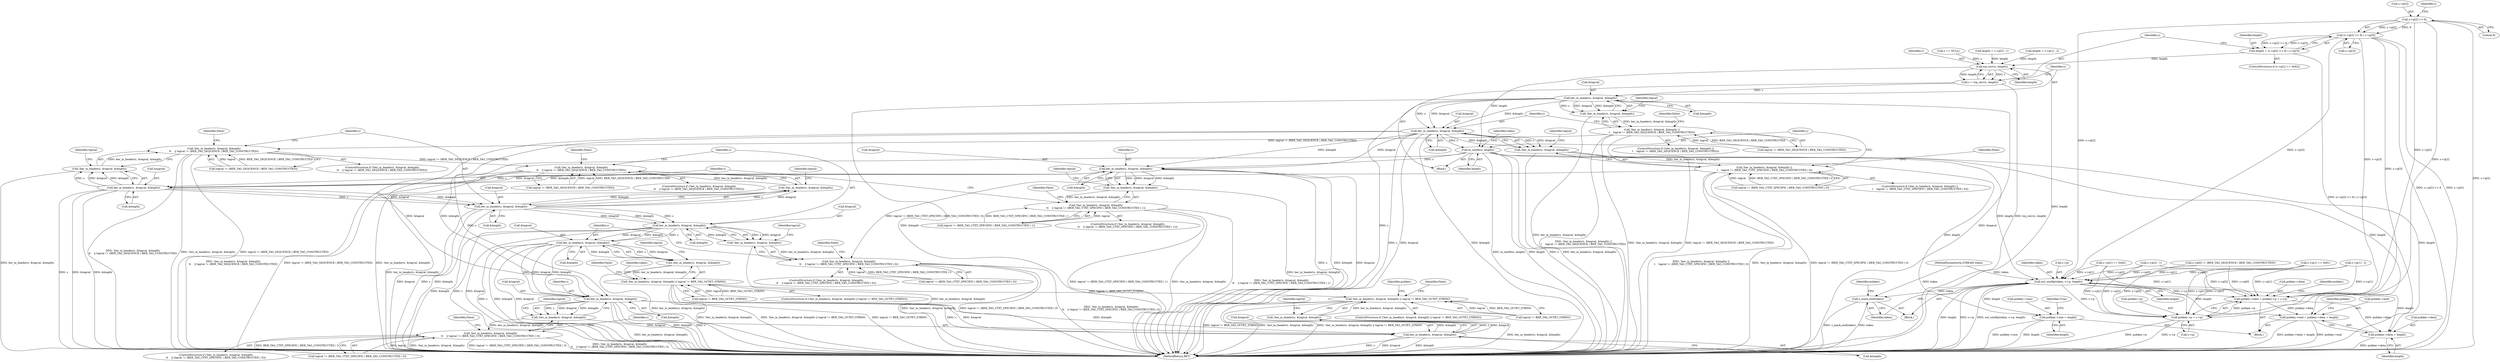 digraph "0_rdesktop_4dca546d04321a610c1835010b5dad85163b65e1_2@array" {
"1000187" [label="(Call,s->p[2] << 8)"];
"1000186" [label="(Call,(s->p[2] << 8) | s->p[3])"];
"1000184" [label="(Call,length = (s->p[2] << 8) | s->p[3])"];
"1000204" [label="(Call,tcp_recv(s, length))"];
"1000202" [label="(Call,s = tcp_recv(s, length))"];
"1000210" [label="(Call,ber_in_header(s, &tagval, &length))"];
"1000209" [label="(Call,!ber_in_header(s, &tagval, &length))"];
"1000208" [label="(Call,!ber_in_header(s, &tagval, &length) ||\n\t    tagval != (BER_TAG_SEQUENCE | BER_TAG_CONSTRUCTED))"];
"1000266" [label="(Call,!ber_in_header(s, &tagval, &length)\n\t\t    || tagval != (BER_TAG_SEQUENCE | BER_TAG_CONSTRUCTED))"];
"1000282" [label="(Call,!ber_in_header(s, &tagval, &length)\n\t\t    || tagval != (BER_TAG_SEQUENCE | BER_TAG_CONSTRUCTED))"];
"1000226" [label="(Call,ber_in_header(s, &tagval, &length))"];
"1000225" [label="(Call,!ber_in_header(s, &tagval, &length))"];
"1000224" [label="(Call,!ber_in_header(s, &tagval, &length) ||\n \t    tagval != (BER_TAG_CTXT_SPECIFIC | BER_TAG_CONSTRUCTED | 0))"];
"1000298" [label="(Call,!ber_in_header(s, &tagval, &length)\n\t\t    || tagval != (BER_TAG_CTXT_SPECIFIC | BER_TAG_CONSTRUCTED | 0))"];
"1000241" [label="(Call,in_uint8s(s, length))"];
"1000250" [label="(Call,ber_in_header(s, &tagval, &length))"];
"1000249" [label="(Call,!ber_in_header(s, &tagval, &length))"];
"1000248" [label="(Call,!ber_in_header(s, &tagval, &length)\n\t\t    || tagval != (BER_TAG_CTXT_SPECIFIC | BER_TAG_CONSTRUCTED | 1))"];
"1000268" [label="(Call,ber_in_header(s, &tagval, &length))"];
"1000267" [label="(Call,!ber_in_header(s, &tagval, &length))"];
"1000284" [label="(Call,ber_in_header(s, &tagval, &length))"];
"1000283" [label="(Call,!ber_in_header(s, &tagval, &length))"];
"1000300" [label="(Call,ber_in_header(s, &tagval, &length))"];
"1000299" [label="(Call,!ber_in_header(s, &tagval, &length))"];
"1000318" [label="(Call,ber_in_header(s, &tagval, &length))"];
"1000317" [label="(Call,!ber_in_header(s, &tagval, &length))"];
"1000316" [label="(Call,!ber_in_header(s, &tagval, &length) || tagval != BER_TAG_OCTET_STRING)"];
"1000370" [label="(Call,!ber_in_header(s, &tagval, &length) || tagval != BER_TAG_OCTET_STRING)"];
"1000354" [label="(Call,ber_in_header(s, &tagval, &length))"];
"1000353" [label="(Call,!ber_in_header(s, &tagval, &length))"];
"1000352" [label="(Call,!ber_in_header(s, &tagval, &length)\n\t\t    || tagval != (BER_TAG_CTXT_SPECIFIC | BER_TAG_CONSTRUCTED | 3))"];
"1000372" [label="(Call,ber_in_header(s, &tagval, &length))"];
"1000371" [label="(Call,!ber_in_header(s, &tagval, &length))"];
"1000340" [label="(Call,out_uint8p(token, s->p, length))"];
"1000346" [label="(Call,s_mark_end(token))"];
"1000383" [label="(Call,pubkey->data = pubkey->p = s->p)"];
"1000394" [label="(Call,pubkey->end = pubkey->data + length)"];
"1000398" [label="(Call,pubkey->data + length)"];
"1000387" [label="(Call,pubkey->p = s->p)"];
"1000403" [label="(Call,pubkey->size = length)"];
"1000227" [label="(Identifier,s)"];
"1000204" [label="(Call,tcp_recv(s, length))"];
"1000283" [label="(Call,!ber_in_header(s, &tagval, &length))"];
"1000224" [label="(Call,!ber_in_header(s, &tagval, &length) ||\n \t    tagval != (BER_TAG_CTXT_SPECIFIC | BER_TAG_CONSTRUCTED | 0))"];
"1000177" [label="(Call,s->p[1] == 0x82)"];
"1000241" [label="(Call,in_uint8s(s, length))"];
"1000385" [label="(Identifier,pubkey)"];
"1000388" [label="(Call,pubkey->p)"];
"1000226" [label="(Call,ber_in_header(s, &tagval, &length))"];
"1000275" [label="(Identifier,tagval)"];
"1000252" [label="(Call,&tagval)"];
"1000203" [label="(Identifier,s)"];
"1000264" [label="(Identifier,False)"];
"1000166" [label="(Call,length = s->p[2] - 1)"];
"1000399" [label="(Call,pubkey->data)"];
"1000257" [label="(Identifier,tagval)"];
"1000187" [label="(Call,s->p[2] << 8)"];
"1000250" [label="(Call,ber_in_header(s, &tagval, &length))"];
"1000272" [label="(Call,&length)"];
"1000369" [label="(ControlStructure,if (!ber_in_header(s, &tagval, &length) || tagval != BER_TAG_OCTET_STRING))"];
"1000302" [label="(Call,&tagval)"];
"1000233" [label="(Identifier,tagval)"];
"1000301" [label="(Identifier,s)"];
"1000405" [label="(Identifier,pubkey)"];
"1000371" [label="(Call,!ber_in_header(s, &tagval, &length))"];
"1000298" [label="(Call,!ber_in_header(s, &tagval, &length)\n\t\t    || tagval != (BER_TAG_CTXT_SPECIFIC | BER_TAG_CONSTRUCTED | 0))"];
"1000297" [label="(ControlStructure,if (!ber_in_header(s, &tagval, &length)\n\t\t    || tagval != (BER_TAG_CTXT_SPECIFIC | BER_TAG_CONSTRUCTED | 0)))"];
"1000268" [label="(Call,ber_in_header(s, &tagval, &length))"];
"1000325" [label="(Identifier,tagval)"];
"1000225" [label="(Call,!ber_in_header(s, &tagval, &length))"];
"1000188" [label="(Call,s->p[2])"];
"1000355" [label="(Identifier,s)"];
"1000246" [label="(Block,)"];
"1000404" [label="(Call,pubkey->size)"];
"1000322" [label="(Call,&length)"];
"1000222" [label="(Identifier,False)"];
"1000270" [label="(Call,&tagval)"];
"1000316" [label="(Call,!ber_in_header(s, &tagval, &length) || tagval != BER_TAG_OCTET_STRING)"];
"1000185" [label="(Identifier,length)"];
"1000209" [label="(Call,!ber_in_header(s, &tagval, &length))"];
"1000361" [label="(Identifier,tagval)"];
"1000299" [label="(Call,!ber_in_header(s, &tagval, &length))"];
"1000194" [label="(Call,s->p[3])"];
"1000265" [label="(ControlStructure,if (!ber_in_header(s, &tagval, &length)\n\t\t    || tagval != (BER_TAG_SEQUENCE | BER_TAG_CONSTRUCTED)))"];
"1000168" [label="(Call,s->p[2] - 1)"];
"1000324" [label="(Call,tagval != BER_TAG_OCTET_STRING)"];
"1000286" [label="(Call,&tagval)"];
"1000212" [label="(Call,&tagval)"];
"1000119" [label="(Call,s->p[0] != (BER_TAG_SEQUENCE | BER_TAG_CONSTRUCTED))"];
"1000230" [label="(Call,&length)"];
"1000159" [label="(Call,s->p[1] == 0x81)"];
"1000217" [label="(Identifier,tagval)"];
"1000341" [label="(Identifier,token)"];
"1000410" [label="(MethodReturn,RET)"];
"1000345" [label="(Identifier,length)"];
"1000376" [label="(Call,&length)"];
"1000382" [label="(Identifier,False)"];
"1000384" [label="(Call,pubkey->data)"];
"1000387" [label="(Call,pubkey->p = s->p)"];
"1000306" [label="(Call,tagval != (BER_TAG_CTXT_SPECIFIC | BER_TAG_CONSTRUCTED | 0))"];
"1000245" [label="(Identifier,token)"];
"1000242" [label="(Identifier,s)"];
"1000284" [label="(Call,ber_in_header(s, &tagval, &length))"];
"1000282" [label="(Call,!ber_in_header(s, &tagval, &length)\n\t\t    || tagval != (BER_TAG_SEQUENCE | BER_TAG_CONSTRUCTED))"];
"1000352" [label="(Call,!ber_in_header(s, &tagval, &length)\n\t\t    || tagval != (BER_TAG_CTXT_SPECIFIC | BER_TAG_CONSTRUCTED | 3))"];
"1000148" [label="(Call,length = s->p[1] - 2)"];
"1000228" [label="(Call,&tagval)"];
"1000300" [label="(Call,ber_in_header(s, &tagval, &length))"];
"1000350" [label="(Block,)"];
"1000232" [label="(Call,tagval != (BER_TAG_CTXT_SPECIFIC | BER_TAG_CONSTRUCTED | 0))"];
"1000396" [label="(Identifier,pubkey)"];
"1000216" [label="(Call,tagval != (BER_TAG_SEQUENCE | BER_TAG_CONSTRUCTED))"];
"1000379" [label="(Identifier,tagval)"];
"1000267" [label="(Call,!ber_in_header(s, &tagval, &length))"];
"1000409" [label="(Identifier,True)"];
"1000254" [label="(Call,&length)"];
"1000285" [label="(Identifier,s)"];
"1000291" [label="(Identifier,tagval)"];
"1000186" [label="(Call,(s->p[2] << 8) | s->p[3])"];
"1000184" [label="(Call,length = (s->p[2] << 8) | s->p[3])"];
"1000383" [label="(Call,pubkey->data = pubkey->p = s->p)"];
"1000342" [label="(Call,s->p)"];
"1000314" [label="(Identifier,False)"];
"1000269" [label="(Identifier,s)"];
"1000266" [label="(Call,!ber_in_header(s, &tagval, &length)\n\t\t    || tagval != (BER_TAG_SEQUENCE | BER_TAG_CONSTRUCTED))"];
"1000211" [label="(Identifier,s)"];
"1000240" [label="(Identifier,False)"];
"1000315" [label="(ControlStructure,if (!ber_in_header(s, &tagval, &length) || tagval != BER_TAG_OCTET_STRING))"];
"1000248" [label="(Call,!ber_in_header(s, &tagval, &length)\n\t\t    || tagval != (BER_TAG_CTXT_SPECIFIC | BER_TAG_CONSTRUCTED | 1))"];
"1000374" [label="(Call,&tagval)"];
"1000318" [label="(Call,ber_in_header(s, &tagval, &length))"];
"1000176" [label="(ControlStructure,if (s->p[1] == 0x82))"];
"1000407" [label="(Identifier,length)"];
"1000290" [label="(Call,tagval != (BER_TAG_SEQUENCE | BER_TAG_CONSTRUCTED))"];
"1000351" [label="(ControlStructure,if (!ber_in_header(s, &tagval, &length)\n\t\t    || tagval != (BER_TAG_CTXT_SPECIFIC | BER_TAG_CONSTRUCTED | 3)))"];
"1000101" [label="(MethodParameterIn,STREAM token)"];
"1000346" [label="(Call,s_mark_end(token))"];
"1000196" [label="(Identifier,s)"];
"1000349" [label="(Identifier,pubkey)"];
"1000223" [label="(ControlStructure,if (!ber_in_header(s, &tagval, &length) ||\n \t    tagval != (BER_TAG_CTXT_SPECIFIC | BER_TAG_CONSTRUCTED | 0)))"];
"1000304" [label="(Call,&length)"];
"1000394" [label="(Call,pubkey->end = pubkey->data + length)"];
"1000193" [label="(Literal,8)"];
"1000207" [label="(ControlStructure,if (!ber_in_header(s, &tagval, &length) ||\n\t    tagval != (BER_TAG_SEQUENCE | BER_TAG_CONSTRUCTED)))"];
"1000391" [label="(Call,s->p)"];
"1000320" [label="(Call,&tagval)"];
"1000347" [label="(Identifier,token)"];
"1000288" [label="(Call,&length)"];
"1000378" [label="(Call,tagval != BER_TAG_OCTET_STRING)"];
"1000280" [label="(Identifier,False)"];
"1000372" [label="(Call,ber_in_header(s, &tagval, &length))"];
"1000150" [label="(Call,s->p[1] - 2)"];
"1000210" [label="(Call,ber_in_header(s, &tagval, &length))"];
"1000368" [label="(Identifier,False)"];
"1000296" [label="(Identifier,False)"];
"1000247" [label="(ControlStructure,if (!ber_in_header(s, &tagval, &length)\n\t\t    || tagval != (BER_TAG_CTXT_SPECIFIC | BER_TAG_CONSTRUCTED | 1)))"];
"1000354" [label="(Call,ber_in_header(s, &tagval, &length))"];
"1000251" [label="(Identifier,s)"];
"1000256" [label="(Call,tagval != (BER_TAG_CTXT_SPECIFIC | BER_TAG_CONSTRUCTED | 1))"];
"1000214" [label="(Call,&length)"];
"1000395" [label="(Call,pubkey->end)"];
"1000281" [label="(ControlStructure,if (!ber_in_header(s, &tagval, &length)\n\t\t    || tagval != (BER_TAG_SEQUENCE | BER_TAG_CONSTRUCTED)))"];
"1000205" [label="(Identifier,s)"];
"1000402" [label="(Identifier,length)"];
"1000328" [label="(Identifier,False)"];
"1000249" [label="(Call,!ber_in_header(s, &tagval, &length))"];
"1000370" [label="(Call,!ber_in_header(s, &tagval, &length) || tagval != BER_TAG_OCTET_STRING)"];
"1000103" [label="(Block,)"];
"1000356" [label="(Call,&tagval)"];
"1000358" [label="(Call,&length)"];
"1000373" [label="(Identifier,s)"];
"1000206" [label="(Identifier,length)"];
"1000319" [label="(Identifier,s)"];
"1000331" [label="(Identifier,token)"];
"1000113" [label="(Call,s == NULL)"];
"1000243" [label="(Identifier,length)"];
"1000340" [label="(Call,out_uint8p(token, s->p, length))"];
"1000398" [label="(Call,pubkey->data + length)"];
"1000317" [label="(Call,!ber_in_header(s, &tagval, &length))"];
"1000360" [label="(Call,tagval != (BER_TAG_CTXT_SPECIFIC | BER_TAG_CONSTRUCTED | 3))"];
"1000208" [label="(Call,!ber_in_header(s, &tagval, &length) ||\n\t    tagval != (BER_TAG_SEQUENCE | BER_TAG_CONSTRUCTED))"];
"1000307" [label="(Identifier,tagval)"];
"1000353" [label="(Call,!ber_in_header(s, &tagval, &length))"];
"1000202" [label="(Call,s = tcp_recv(s, length))"];
"1000403" [label="(Call,pubkey->size = length)"];
"1000274" [label="(Call,tagval != (BER_TAG_SEQUENCE | BER_TAG_CONSTRUCTED))"];
"1000187" -> "1000186"  [label="AST: "];
"1000187" -> "1000193"  [label="CFG: "];
"1000188" -> "1000187"  [label="AST: "];
"1000193" -> "1000187"  [label="AST: "];
"1000196" -> "1000187"  [label="CFG: "];
"1000187" -> "1000410"  [label="DDG: s->p[2]"];
"1000187" -> "1000186"  [label="DDG: s->p[2]"];
"1000187" -> "1000186"  [label="DDG: 8"];
"1000187" -> "1000340"  [label="DDG: s->p[2]"];
"1000187" -> "1000383"  [label="DDG: s->p[2]"];
"1000187" -> "1000387"  [label="DDG: s->p[2]"];
"1000186" -> "1000184"  [label="AST: "];
"1000186" -> "1000194"  [label="CFG: "];
"1000194" -> "1000186"  [label="AST: "];
"1000184" -> "1000186"  [label="CFG: "];
"1000186" -> "1000410"  [label="DDG: s->p[2] << 8"];
"1000186" -> "1000410"  [label="DDG: s->p[3]"];
"1000186" -> "1000184"  [label="DDG: s->p[2] << 8"];
"1000186" -> "1000184"  [label="DDG: s->p[3]"];
"1000186" -> "1000340"  [label="DDG: s->p[3]"];
"1000186" -> "1000383"  [label="DDG: s->p[3]"];
"1000186" -> "1000387"  [label="DDG: s->p[3]"];
"1000184" -> "1000176"  [label="AST: "];
"1000185" -> "1000184"  [label="AST: "];
"1000203" -> "1000184"  [label="CFG: "];
"1000184" -> "1000410"  [label="DDG: (s->p[2] << 8) | s->p[3]"];
"1000184" -> "1000204"  [label="DDG: length"];
"1000204" -> "1000202"  [label="AST: "];
"1000204" -> "1000206"  [label="CFG: "];
"1000205" -> "1000204"  [label="AST: "];
"1000206" -> "1000204"  [label="AST: "];
"1000202" -> "1000204"  [label="CFG: "];
"1000204" -> "1000410"  [label="DDG: length"];
"1000204" -> "1000202"  [label="DDG: s"];
"1000204" -> "1000202"  [label="DDG: length"];
"1000113" -> "1000204"  [label="DDG: s"];
"1000166" -> "1000204"  [label="DDG: length"];
"1000148" -> "1000204"  [label="DDG: length"];
"1000204" -> "1000241"  [label="DDG: length"];
"1000202" -> "1000103"  [label="AST: "];
"1000203" -> "1000202"  [label="AST: "];
"1000211" -> "1000202"  [label="CFG: "];
"1000202" -> "1000410"  [label="DDG: tcp_recv(s, length)"];
"1000202" -> "1000210"  [label="DDG: s"];
"1000210" -> "1000209"  [label="AST: "];
"1000210" -> "1000214"  [label="CFG: "];
"1000211" -> "1000210"  [label="AST: "];
"1000212" -> "1000210"  [label="AST: "];
"1000214" -> "1000210"  [label="AST: "];
"1000209" -> "1000210"  [label="CFG: "];
"1000210" -> "1000410"  [label="DDG: &tagval"];
"1000210" -> "1000410"  [label="DDG: &length"];
"1000210" -> "1000410"  [label="DDG: s"];
"1000210" -> "1000209"  [label="DDG: s"];
"1000210" -> "1000209"  [label="DDG: &tagval"];
"1000210" -> "1000209"  [label="DDG: &length"];
"1000210" -> "1000226"  [label="DDG: s"];
"1000210" -> "1000226"  [label="DDG: &tagval"];
"1000210" -> "1000226"  [label="DDG: &length"];
"1000209" -> "1000208"  [label="AST: "];
"1000217" -> "1000209"  [label="CFG: "];
"1000208" -> "1000209"  [label="CFG: "];
"1000209" -> "1000410"  [label="DDG: ber_in_header(s, &tagval, &length)"];
"1000209" -> "1000208"  [label="DDG: ber_in_header(s, &tagval, &length)"];
"1000208" -> "1000207"  [label="AST: "];
"1000208" -> "1000216"  [label="CFG: "];
"1000216" -> "1000208"  [label="AST: "];
"1000222" -> "1000208"  [label="CFG: "];
"1000227" -> "1000208"  [label="CFG: "];
"1000208" -> "1000410"  [label="DDG: !ber_in_header(s, &tagval, &length)"];
"1000208" -> "1000410"  [label="DDG: tagval != (BER_TAG_SEQUENCE | BER_TAG_CONSTRUCTED)"];
"1000208" -> "1000410"  [label="DDG: !ber_in_header(s, &tagval, &length) ||\n\t    tagval != (BER_TAG_SEQUENCE | BER_TAG_CONSTRUCTED)"];
"1000216" -> "1000208"  [label="DDG: tagval"];
"1000216" -> "1000208"  [label="DDG: BER_TAG_SEQUENCE | BER_TAG_CONSTRUCTED"];
"1000208" -> "1000266"  [label="DDG: tagval != (BER_TAG_SEQUENCE | BER_TAG_CONSTRUCTED)"];
"1000266" -> "1000265"  [label="AST: "];
"1000266" -> "1000267"  [label="CFG: "];
"1000266" -> "1000274"  [label="CFG: "];
"1000267" -> "1000266"  [label="AST: "];
"1000274" -> "1000266"  [label="AST: "];
"1000280" -> "1000266"  [label="CFG: "];
"1000285" -> "1000266"  [label="CFG: "];
"1000266" -> "1000410"  [label="DDG: !ber_in_header(s, &tagval, &length)"];
"1000266" -> "1000410"  [label="DDG: tagval != (BER_TAG_SEQUENCE | BER_TAG_CONSTRUCTED)"];
"1000266" -> "1000410"  [label="DDG: !ber_in_header(s, &tagval, &length)\n\t\t    || tagval != (BER_TAG_SEQUENCE | BER_TAG_CONSTRUCTED)"];
"1000267" -> "1000266"  [label="DDG: ber_in_header(s, &tagval, &length)"];
"1000274" -> "1000266"  [label="DDG: tagval"];
"1000274" -> "1000266"  [label="DDG: BER_TAG_SEQUENCE | BER_TAG_CONSTRUCTED"];
"1000266" -> "1000282"  [label="DDG: tagval != (BER_TAG_SEQUENCE | BER_TAG_CONSTRUCTED)"];
"1000282" -> "1000281"  [label="AST: "];
"1000282" -> "1000283"  [label="CFG: "];
"1000282" -> "1000290"  [label="CFG: "];
"1000283" -> "1000282"  [label="AST: "];
"1000290" -> "1000282"  [label="AST: "];
"1000296" -> "1000282"  [label="CFG: "];
"1000301" -> "1000282"  [label="CFG: "];
"1000282" -> "1000410"  [label="DDG: !ber_in_header(s, &tagval, &length)\n\t\t    || tagval != (BER_TAG_SEQUENCE | BER_TAG_CONSTRUCTED)"];
"1000282" -> "1000410"  [label="DDG: tagval != (BER_TAG_SEQUENCE | BER_TAG_CONSTRUCTED)"];
"1000282" -> "1000410"  [label="DDG: !ber_in_header(s, &tagval, &length)"];
"1000283" -> "1000282"  [label="DDG: ber_in_header(s, &tagval, &length)"];
"1000290" -> "1000282"  [label="DDG: tagval"];
"1000290" -> "1000282"  [label="DDG: BER_TAG_SEQUENCE | BER_TAG_CONSTRUCTED"];
"1000226" -> "1000225"  [label="AST: "];
"1000226" -> "1000230"  [label="CFG: "];
"1000227" -> "1000226"  [label="AST: "];
"1000228" -> "1000226"  [label="AST: "];
"1000230" -> "1000226"  [label="AST: "];
"1000225" -> "1000226"  [label="CFG: "];
"1000226" -> "1000410"  [label="DDG: s"];
"1000226" -> "1000410"  [label="DDG: &tagval"];
"1000226" -> "1000410"  [label="DDG: &length"];
"1000226" -> "1000225"  [label="DDG: s"];
"1000226" -> "1000225"  [label="DDG: &tagval"];
"1000226" -> "1000225"  [label="DDG: &length"];
"1000226" -> "1000241"  [label="DDG: s"];
"1000226" -> "1000250"  [label="DDG: &tagval"];
"1000226" -> "1000250"  [label="DDG: &length"];
"1000226" -> "1000354"  [label="DDG: &tagval"];
"1000226" -> "1000354"  [label="DDG: &length"];
"1000225" -> "1000224"  [label="AST: "];
"1000233" -> "1000225"  [label="CFG: "];
"1000224" -> "1000225"  [label="CFG: "];
"1000225" -> "1000410"  [label="DDG: ber_in_header(s, &tagval, &length)"];
"1000225" -> "1000224"  [label="DDG: ber_in_header(s, &tagval, &length)"];
"1000224" -> "1000223"  [label="AST: "];
"1000224" -> "1000232"  [label="CFG: "];
"1000232" -> "1000224"  [label="AST: "];
"1000240" -> "1000224"  [label="CFG: "];
"1000242" -> "1000224"  [label="CFG: "];
"1000224" -> "1000410"  [label="DDG: !ber_in_header(s, &tagval, &length)"];
"1000224" -> "1000410"  [label="DDG: tagval != (BER_TAG_CTXT_SPECIFIC | BER_TAG_CONSTRUCTED | 0)"];
"1000224" -> "1000410"  [label="DDG: !ber_in_header(s, &tagval, &length) ||\n \t    tagval != (BER_TAG_CTXT_SPECIFIC | BER_TAG_CONSTRUCTED | 0)"];
"1000232" -> "1000224"  [label="DDG: tagval"];
"1000232" -> "1000224"  [label="DDG: BER_TAG_CTXT_SPECIFIC | BER_TAG_CONSTRUCTED | 0"];
"1000224" -> "1000298"  [label="DDG: tagval != (BER_TAG_CTXT_SPECIFIC | BER_TAG_CONSTRUCTED | 0)"];
"1000298" -> "1000297"  [label="AST: "];
"1000298" -> "1000299"  [label="CFG: "];
"1000298" -> "1000306"  [label="CFG: "];
"1000299" -> "1000298"  [label="AST: "];
"1000306" -> "1000298"  [label="AST: "];
"1000314" -> "1000298"  [label="CFG: "];
"1000319" -> "1000298"  [label="CFG: "];
"1000298" -> "1000410"  [label="DDG: !ber_in_header(s, &tagval, &length)\n\t\t    || tagval != (BER_TAG_CTXT_SPECIFIC | BER_TAG_CONSTRUCTED | 0)"];
"1000298" -> "1000410"  [label="DDG: !ber_in_header(s, &tagval, &length)"];
"1000298" -> "1000410"  [label="DDG: tagval != (BER_TAG_CTXT_SPECIFIC | BER_TAG_CONSTRUCTED | 0)"];
"1000299" -> "1000298"  [label="DDG: ber_in_header(s, &tagval, &length)"];
"1000306" -> "1000298"  [label="DDG: tagval"];
"1000306" -> "1000298"  [label="DDG: BER_TAG_CTXT_SPECIFIC | BER_TAG_CONSTRUCTED | 0"];
"1000241" -> "1000103"  [label="AST: "];
"1000241" -> "1000243"  [label="CFG: "];
"1000242" -> "1000241"  [label="AST: "];
"1000243" -> "1000241"  [label="AST: "];
"1000245" -> "1000241"  [label="CFG: "];
"1000241" -> "1000410"  [label="DDG: s"];
"1000241" -> "1000410"  [label="DDG: in_uint8s(s, length)"];
"1000241" -> "1000410"  [label="DDG: length"];
"1000241" -> "1000250"  [label="DDG: s"];
"1000241" -> "1000340"  [label="DDG: length"];
"1000241" -> "1000354"  [label="DDG: s"];
"1000241" -> "1000394"  [label="DDG: length"];
"1000241" -> "1000398"  [label="DDG: length"];
"1000241" -> "1000403"  [label="DDG: length"];
"1000250" -> "1000249"  [label="AST: "];
"1000250" -> "1000254"  [label="CFG: "];
"1000251" -> "1000250"  [label="AST: "];
"1000252" -> "1000250"  [label="AST: "];
"1000254" -> "1000250"  [label="AST: "];
"1000249" -> "1000250"  [label="CFG: "];
"1000250" -> "1000410"  [label="DDG: s"];
"1000250" -> "1000410"  [label="DDG: &length"];
"1000250" -> "1000410"  [label="DDG: &tagval"];
"1000250" -> "1000249"  [label="DDG: s"];
"1000250" -> "1000249"  [label="DDG: &tagval"];
"1000250" -> "1000249"  [label="DDG: &length"];
"1000250" -> "1000268"  [label="DDG: s"];
"1000250" -> "1000268"  [label="DDG: &tagval"];
"1000250" -> "1000268"  [label="DDG: &length"];
"1000249" -> "1000248"  [label="AST: "];
"1000257" -> "1000249"  [label="CFG: "];
"1000248" -> "1000249"  [label="CFG: "];
"1000249" -> "1000410"  [label="DDG: ber_in_header(s, &tagval, &length)"];
"1000249" -> "1000248"  [label="DDG: ber_in_header(s, &tagval, &length)"];
"1000248" -> "1000247"  [label="AST: "];
"1000248" -> "1000256"  [label="CFG: "];
"1000256" -> "1000248"  [label="AST: "];
"1000264" -> "1000248"  [label="CFG: "];
"1000269" -> "1000248"  [label="CFG: "];
"1000248" -> "1000410"  [label="DDG: !ber_in_header(s, &tagval, &length)\n\t\t    || tagval != (BER_TAG_CTXT_SPECIFIC | BER_TAG_CONSTRUCTED | 1)"];
"1000248" -> "1000410"  [label="DDG: tagval != (BER_TAG_CTXT_SPECIFIC | BER_TAG_CONSTRUCTED | 1)"];
"1000248" -> "1000410"  [label="DDG: !ber_in_header(s, &tagval, &length)"];
"1000256" -> "1000248"  [label="DDG: tagval"];
"1000256" -> "1000248"  [label="DDG: BER_TAG_CTXT_SPECIFIC | BER_TAG_CONSTRUCTED | 1"];
"1000268" -> "1000267"  [label="AST: "];
"1000268" -> "1000272"  [label="CFG: "];
"1000269" -> "1000268"  [label="AST: "];
"1000270" -> "1000268"  [label="AST: "];
"1000272" -> "1000268"  [label="AST: "];
"1000267" -> "1000268"  [label="CFG: "];
"1000268" -> "1000410"  [label="DDG: s"];
"1000268" -> "1000410"  [label="DDG: &tagval"];
"1000268" -> "1000410"  [label="DDG: &length"];
"1000268" -> "1000267"  [label="DDG: s"];
"1000268" -> "1000267"  [label="DDG: &tagval"];
"1000268" -> "1000267"  [label="DDG: &length"];
"1000268" -> "1000284"  [label="DDG: s"];
"1000268" -> "1000284"  [label="DDG: &tagval"];
"1000268" -> "1000284"  [label="DDG: &length"];
"1000275" -> "1000267"  [label="CFG: "];
"1000267" -> "1000410"  [label="DDG: ber_in_header(s, &tagval, &length)"];
"1000284" -> "1000283"  [label="AST: "];
"1000284" -> "1000288"  [label="CFG: "];
"1000285" -> "1000284"  [label="AST: "];
"1000286" -> "1000284"  [label="AST: "];
"1000288" -> "1000284"  [label="AST: "];
"1000283" -> "1000284"  [label="CFG: "];
"1000284" -> "1000410"  [label="DDG: &tagval"];
"1000284" -> "1000410"  [label="DDG: s"];
"1000284" -> "1000410"  [label="DDG: &length"];
"1000284" -> "1000283"  [label="DDG: s"];
"1000284" -> "1000283"  [label="DDG: &tagval"];
"1000284" -> "1000283"  [label="DDG: &length"];
"1000284" -> "1000300"  [label="DDG: s"];
"1000284" -> "1000300"  [label="DDG: &tagval"];
"1000284" -> "1000300"  [label="DDG: &length"];
"1000291" -> "1000283"  [label="CFG: "];
"1000283" -> "1000410"  [label="DDG: ber_in_header(s, &tagval, &length)"];
"1000300" -> "1000299"  [label="AST: "];
"1000300" -> "1000304"  [label="CFG: "];
"1000301" -> "1000300"  [label="AST: "];
"1000302" -> "1000300"  [label="AST: "];
"1000304" -> "1000300"  [label="AST: "];
"1000299" -> "1000300"  [label="CFG: "];
"1000300" -> "1000410"  [label="DDG: &length"];
"1000300" -> "1000410"  [label="DDG: s"];
"1000300" -> "1000410"  [label="DDG: &tagval"];
"1000300" -> "1000299"  [label="DDG: s"];
"1000300" -> "1000299"  [label="DDG: &tagval"];
"1000300" -> "1000299"  [label="DDG: &length"];
"1000300" -> "1000318"  [label="DDG: s"];
"1000300" -> "1000318"  [label="DDG: &tagval"];
"1000300" -> "1000318"  [label="DDG: &length"];
"1000307" -> "1000299"  [label="CFG: "];
"1000299" -> "1000410"  [label="DDG: ber_in_header(s, &tagval, &length)"];
"1000318" -> "1000317"  [label="AST: "];
"1000318" -> "1000322"  [label="CFG: "];
"1000319" -> "1000318"  [label="AST: "];
"1000320" -> "1000318"  [label="AST: "];
"1000322" -> "1000318"  [label="AST: "];
"1000317" -> "1000318"  [label="CFG: "];
"1000318" -> "1000410"  [label="DDG: s"];
"1000318" -> "1000410"  [label="DDG: &length"];
"1000318" -> "1000410"  [label="DDG: &tagval"];
"1000318" -> "1000317"  [label="DDG: s"];
"1000318" -> "1000317"  [label="DDG: &tagval"];
"1000318" -> "1000317"  [label="DDG: &length"];
"1000318" -> "1000354"  [label="DDG: s"];
"1000318" -> "1000354"  [label="DDG: &tagval"];
"1000318" -> "1000354"  [label="DDG: &length"];
"1000317" -> "1000316"  [label="AST: "];
"1000325" -> "1000317"  [label="CFG: "];
"1000316" -> "1000317"  [label="CFG: "];
"1000317" -> "1000410"  [label="DDG: ber_in_header(s, &tagval, &length)"];
"1000317" -> "1000316"  [label="DDG: ber_in_header(s, &tagval, &length)"];
"1000316" -> "1000315"  [label="AST: "];
"1000316" -> "1000324"  [label="CFG: "];
"1000324" -> "1000316"  [label="AST: "];
"1000328" -> "1000316"  [label="CFG: "];
"1000331" -> "1000316"  [label="CFG: "];
"1000316" -> "1000410"  [label="DDG: !ber_in_header(s, &tagval, &length) || tagval != BER_TAG_OCTET_STRING"];
"1000316" -> "1000410"  [label="DDG: tagval != BER_TAG_OCTET_STRING"];
"1000316" -> "1000410"  [label="DDG: !ber_in_header(s, &tagval, &length)"];
"1000324" -> "1000316"  [label="DDG: tagval"];
"1000324" -> "1000316"  [label="DDG: BER_TAG_OCTET_STRING"];
"1000316" -> "1000370"  [label="DDG: tagval != BER_TAG_OCTET_STRING"];
"1000370" -> "1000369"  [label="AST: "];
"1000370" -> "1000371"  [label="CFG: "];
"1000370" -> "1000378"  [label="CFG: "];
"1000371" -> "1000370"  [label="AST: "];
"1000378" -> "1000370"  [label="AST: "];
"1000382" -> "1000370"  [label="CFG: "];
"1000385" -> "1000370"  [label="CFG: "];
"1000370" -> "1000410"  [label="DDG: !ber_in_header(s, &tagval, &length) || tagval != BER_TAG_OCTET_STRING"];
"1000370" -> "1000410"  [label="DDG: tagval != BER_TAG_OCTET_STRING"];
"1000370" -> "1000410"  [label="DDG: !ber_in_header(s, &tagval, &length)"];
"1000371" -> "1000370"  [label="DDG: ber_in_header(s, &tagval, &length)"];
"1000378" -> "1000370"  [label="DDG: tagval"];
"1000378" -> "1000370"  [label="DDG: BER_TAG_OCTET_STRING"];
"1000354" -> "1000353"  [label="AST: "];
"1000354" -> "1000358"  [label="CFG: "];
"1000355" -> "1000354"  [label="AST: "];
"1000356" -> "1000354"  [label="AST: "];
"1000358" -> "1000354"  [label="AST: "];
"1000353" -> "1000354"  [label="CFG: "];
"1000354" -> "1000410"  [label="DDG: &tagval"];
"1000354" -> "1000410"  [label="DDG: &length"];
"1000354" -> "1000410"  [label="DDG: s"];
"1000354" -> "1000353"  [label="DDG: s"];
"1000354" -> "1000353"  [label="DDG: &tagval"];
"1000354" -> "1000353"  [label="DDG: &length"];
"1000354" -> "1000372"  [label="DDG: s"];
"1000354" -> "1000372"  [label="DDG: &tagval"];
"1000354" -> "1000372"  [label="DDG: &length"];
"1000353" -> "1000352"  [label="AST: "];
"1000361" -> "1000353"  [label="CFG: "];
"1000352" -> "1000353"  [label="CFG: "];
"1000353" -> "1000410"  [label="DDG: ber_in_header(s, &tagval, &length)"];
"1000353" -> "1000352"  [label="DDG: ber_in_header(s, &tagval, &length)"];
"1000352" -> "1000351"  [label="AST: "];
"1000352" -> "1000360"  [label="CFG: "];
"1000360" -> "1000352"  [label="AST: "];
"1000368" -> "1000352"  [label="CFG: "];
"1000373" -> "1000352"  [label="CFG: "];
"1000352" -> "1000410"  [label="DDG: !ber_in_header(s, &tagval, &length)"];
"1000352" -> "1000410"  [label="DDG: tagval != (BER_TAG_CTXT_SPECIFIC | BER_TAG_CONSTRUCTED | 3)"];
"1000352" -> "1000410"  [label="DDG: !ber_in_header(s, &tagval, &length)\n\t\t    || tagval != (BER_TAG_CTXT_SPECIFIC | BER_TAG_CONSTRUCTED | 3)"];
"1000360" -> "1000352"  [label="DDG: tagval"];
"1000360" -> "1000352"  [label="DDG: BER_TAG_CTXT_SPECIFIC | BER_TAG_CONSTRUCTED | 3"];
"1000372" -> "1000371"  [label="AST: "];
"1000372" -> "1000376"  [label="CFG: "];
"1000373" -> "1000372"  [label="AST: "];
"1000374" -> "1000372"  [label="AST: "];
"1000376" -> "1000372"  [label="AST: "];
"1000371" -> "1000372"  [label="CFG: "];
"1000372" -> "1000410"  [label="DDG: &length"];
"1000372" -> "1000410"  [label="DDG: s"];
"1000372" -> "1000410"  [label="DDG: &tagval"];
"1000372" -> "1000371"  [label="DDG: s"];
"1000372" -> "1000371"  [label="DDG: &tagval"];
"1000372" -> "1000371"  [label="DDG: &length"];
"1000379" -> "1000371"  [label="CFG: "];
"1000371" -> "1000410"  [label="DDG: ber_in_header(s, &tagval, &length)"];
"1000340" -> "1000246"  [label="AST: "];
"1000340" -> "1000345"  [label="CFG: "];
"1000341" -> "1000340"  [label="AST: "];
"1000342" -> "1000340"  [label="AST: "];
"1000345" -> "1000340"  [label="AST: "];
"1000347" -> "1000340"  [label="CFG: "];
"1000340" -> "1000410"  [label="DDG: s->p"];
"1000340" -> "1000410"  [label="DDG: out_uint8p(token, s->p, length)"];
"1000340" -> "1000410"  [label="DDG: length"];
"1000101" -> "1000340"  [label="DDG: token"];
"1000150" -> "1000340"  [label="DDG: s->p[1]"];
"1000168" -> "1000340"  [label="DDG: s->p[2]"];
"1000159" -> "1000340"  [label="DDG: s->p[1]"];
"1000119" -> "1000340"  [label="DDG: s->p[0]"];
"1000177" -> "1000340"  [label="DDG: s->p[1]"];
"1000340" -> "1000346"  [label="DDG: token"];
"1000340" -> "1000383"  [label="DDG: s->p"];
"1000340" -> "1000387"  [label="DDG: s->p"];
"1000340" -> "1000394"  [label="DDG: length"];
"1000340" -> "1000398"  [label="DDG: length"];
"1000340" -> "1000403"  [label="DDG: length"];
"1000346" -> "1000246"  [label="AST: "];
"1000346" -> "1000347"  [label="CFG: "];
"1000347" -> "1000346"  [label="AST: "];
"1000349" -> "1000346"  [label="CFG: "];
"1000346" -> "1000410"  [label="DDG: token"];
"1000346" -> "1000410"  [label="DDG: s_mark_end(token)"];
"1000101" -> "1000346"  [label="DDG: token"];
"1000383" -> "1000350"  [label="AST: "];
"1000383" -> "1000387"  [label="CFG: "];
"1000384" -> "1000383"  [label="AST: "];
"1000387" -> "1000383"  [label="AST: "];
"1000396" -> "1000383"  [label="CFG: "];
"1000387" -> "1000383"  [label="DDG: pubkey->p"];
"1000150" -> "1000383"  [label="DDG: s->p[1]"];
"1000168" -> "1000383"  [label="DDG: s->p[2]"];
"1000159" -> "1000383"  [label="DDG: s->p[1]"];
"1000119" -> "1000383"  [label="DDG: s->p[0]"];
"1000177" -> "1000383"  [label="DDG: s->p[1]"];
"1000383" -> "1000394"  [label="DDG: pubkey->data"];
"1000383" -> "1000398"  [label="DDG: pubkey->data"];
"1000394" -> "1000350"  [label="AST: "];
"1000394" -> "1000398"  [label="CFG: "];
"1000395" -> "1000394"  [label="AST: "];
"1000398" -> "1000394"  [label="AST: "];
"1000405" -> "1000394"  [label="CFG: "];
"1000394" -> "1000410"  [label="DDG: pubkey->data + length"];
"1000394" -> "1000410"  [label="DDG: pubkey->end"];
"1000398" -> "1000402"  [label="CFG: "];
"1000399" -> "1000398"  [label="AST: "];
"1000402" -> "1000398"  [label="AST: "];
"1000398" -> "1000410"  [label="DDG: pubkey->data"];
"1000387" -> "1000391"  [label="CFG: "];
"1000388" -> "1000387"  [label="AST: "];
"1000391" -> "1000387"  [label="AST: "];
"1000387" -> "1000410"  [label="DDG: pubkey->p"];
"1000387" -> "1000410"  [label="DDG: s->p"];
"1000150" -> "1000387"  [label="DDG: s->p[1]"];
"1000168" -> "1000387"  [label="DDG: s->p[2]"];
"1000159" -> "1000387"  [label="DDG: s->p[1]"];
"1000119" -> "1000387"  [label="DDG: s->p[0]"];
"1000177" -> "1000387"  [label="DDG: s->p[1]"];
"1000403" -> "1000350"  [label="AST: "];
"1000403" -> "1000407"  [label="CFG: "];
"1000404" -> "1000403"  [label="AST: "];
"1000407" -> "1000403"  [label="AST: "];
"1000409" -> "1000403"  [label="CFG: "];
"1000403" -> "1000410"  [label="DDG: pubkey->size"];
"1000403" -> "1000410"  [label="DDG: length"];
}
